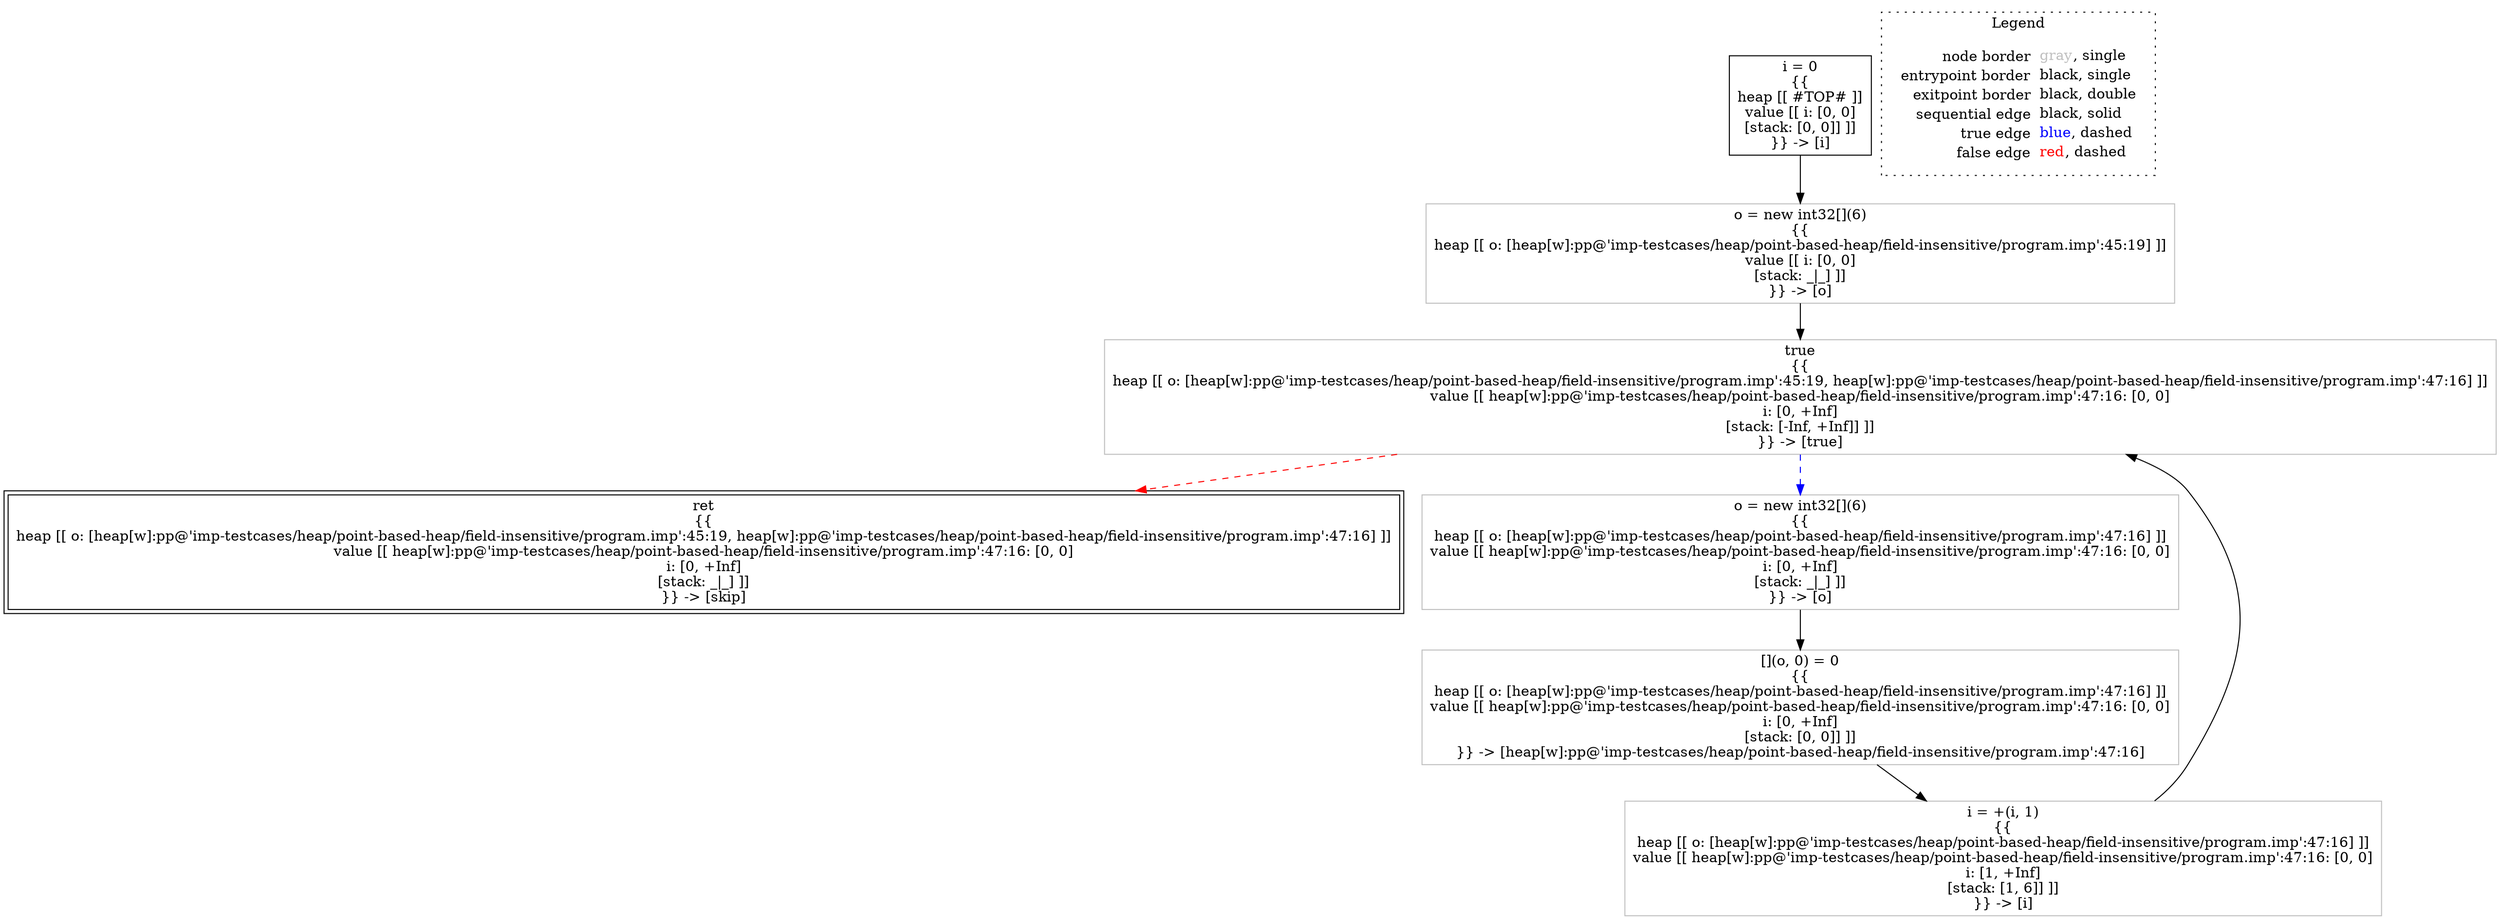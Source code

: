 digraph {
	"node0" [shape="rect",color="black",label=<i = 0<BR/>{{<BR/>heap [[ #TOP# ]]<BR/>value [[ i: [0, 0]<BR/>[stack: [0, 0]] ]]<BR/>}} -&gt; [i]>];
	"node1" [shape="rect",color="gray",label=<o = new int32[](6)<BR/>{{<BR/>heap [[ o: [heap[w]:pp@'imp-testcases/heap/point-based-heap/field-insensitive/program.imp':45:19] ]]<BR/>value [[ i: [0, 0]<BR/>[stack: _|_] ]]<BR/>}} -&gt; [o]>];
	"node2" [shape="rect",color="gray",label=<true<BR/>{{<BR/>heap [[ o: [heap[w]:pp@'imp-testcases/heap/point-based-heap/field-insensitive/program.imp':45:19, heap[w]:pp@'imp-testcases/heap/point-based-heap/field-insensitive/program.imp':47:16] ]]<BR/>value [[ heap[w]:pp@'imp-testcases/heap/point-based-heap/field-insensitive/program.imp':47:16: [0, 0]<BR/>i: [0, +Inf]<BR/>[stack: [-Inf, +Inf]] ]]<BR/>}} -&gt; [true]>];
	"node3" [shape="rect",color="black",peripheries="2",label=<ret<BR/>{{<BR/>heap [[ o: [heap[w]:pp@'imp-testcases/heap/point-based-heap/field-insensitive/program.imp':45:19, heap[w]:pp@'imp-testcases/heap/point-based-heap/field-insensitive/program.imp':47:16] ]]<BR/>value [[ heap[w]:pp@'imp-testcases/heap/point-based-heap/field-insensitive/program.imp':47:16: [0, 0]<BR/>i: [0, +Inf]<BR/>[stack: _|_] ]]<BR/>}} -&gt; [skip]>];
	"node4" [shape="rect",color="gray",label=<o = new int32[](6)<BR/>{{<BR/>heap [[ o: [heap[w]:pp@'imp-testcases/heap/point-based-heap/field-insensitive/program.imp':47:16] ]]<BR/>value [[ heap[w]:pp@'imp-testcases/heap/point-based-heap/field-insensitive/program.imp':47:16: [0, 0]<BR/>i: [0, +Inf]<BR/>[stack: _|_] ]]<BR/>}} -&gt; [o]>];
	"node5" [shape="rect",color="gray",label=<[](o, 0) = 0<BR/>{{<BR/>heap [[ o: [heap[w]:pp@'imp-testcases/heap/point-based-heap/field-insensitive/program.imp':47:16] ]]<BR/>value [[ heap[w]:pp@'imp-testcases/heap/point-based-heap/field-insensitive/program.imp':47:16: [0, 0]<BR/>i: [0, +Inf]<BR/>[stack: [0, 0]] ]]<BR/>}} -&gt; [heap[w]:pp@'imp-testcases/heap/point-based-heap/field-insensitive/program.imp':47:16]>];
	"node6" [shape="rect",color="gray",label=<i = +(i, 1)<BR/>{{<BR/>heap [[ o: [heap[w]:pp@'imp-testcases/heap/point-based-heap/field-insensitive/program.imp':47:16] ]]<BR/>value [[ heap[w]:pp@'imp-testcases/heap/point-based-heap/field-insensitive/program.imp':47:16: [0, 0]<BR/>i: [1, +Inf]<BR/>[stack: [1, 6]] ]]<BR/>}} -&gt; [i]>];
	"node1" -> "node2" [color="black"];
	"node2" -> "node3" [color="red",style="dashed"];
	"node2" -> "node4" [color="blue",style="dashed"];
	"node0" -> "node1" [color="black"];
	"node4" -> "node5" [color="black"];
	"node5" -> "node6" [color="black"];
	"node6" -> "node2" [color="black"];
subgraph cluster_legend {
	label="Legend";
	style=dotted;
	node [shape=plaintext];
	"legend" [label=<<table border="0" cellpadding="2" cellspacing="0" cellborder="0"><tr><td align="right">node border&nbsp;</td><td align="left"><font color="gray">gray</font>, single</td></tr><tr><td align="right">entrypoint border&nbsp;</td><td align="left"><font color="black">black</font>, single</td></tr><tr><td align="right">exitpoint border&nbsp;</td><td align="left"><font color="black">black</font>, double</td></tr><tr><td align="right">sequential edge&nbsp;</td><td align="left"><font color="black">black</font>, solid</td></tr><tr><td align="right">true edge&nbsp;</td><td align="left"><font color="blue">blue</font>, dashed</td></tr><tr><td align="right">false edge&nbsp;</td><td align="left"><font color="red">red</font>, dashed</td></tr></table>>];
}

}
